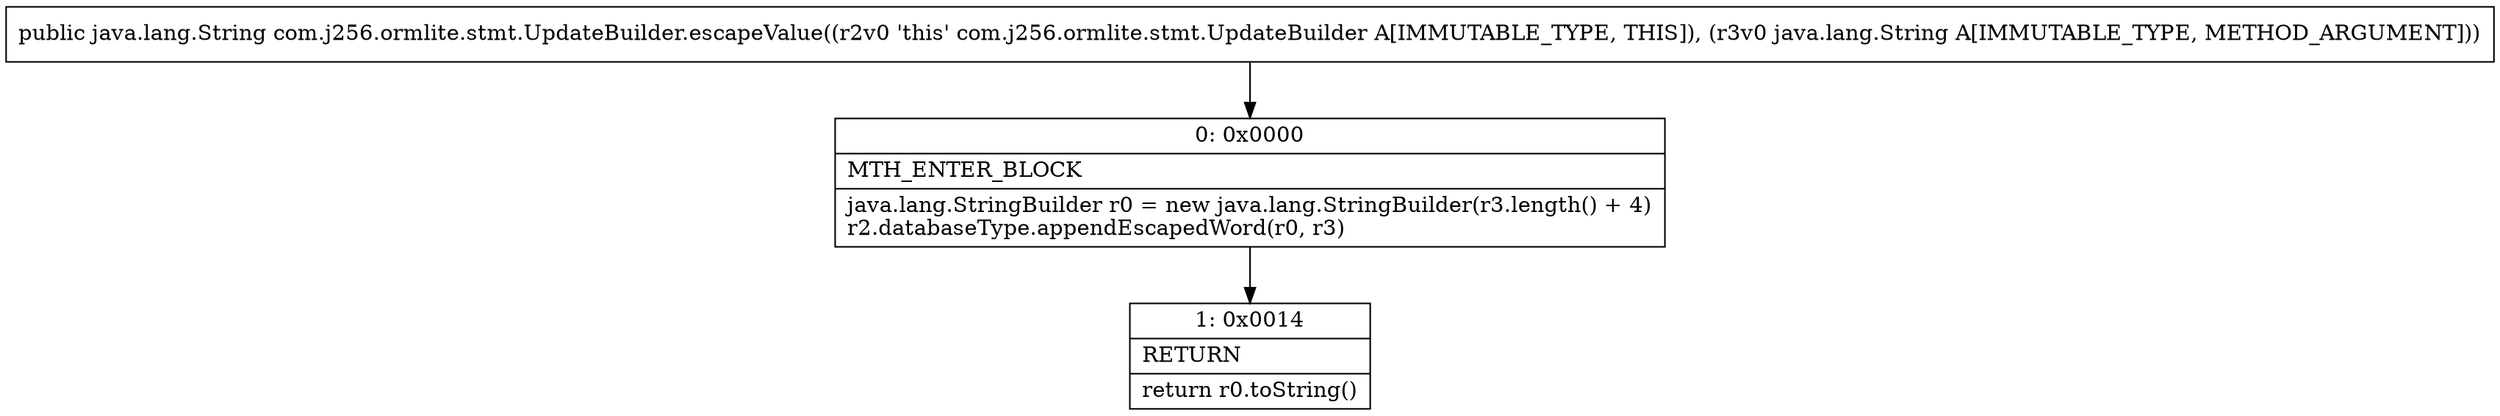 digraph "CFG forcom.j256.ormlite.stmt.UpdateBuilder.escapeValue(Ljava\/lang\/String;)Ljava\/lang\/String;" {
Node_0 [shape=record,label="{0\:\ 0x0000|MTH_ENTER_BLOCK\l|java.lang.StringBuilder r0 = new java.lang.StringBuilder(r3.length() + 4)\lr2.databaseType.appendEscapedWord(r0, r3)\l}"];
Node_1 [shape=record,label="{1\:\ 0x0014|RETURN\l|return r0.toString()\l}"];
MethodNode[shape=record,label="{public java.lang.String com.j256.ormlite.stmt.UpdateBuilder.escapeValue((r2v0 'this' com.j256.ormlite.stmt.UpdateBuilder A[IMMUTABLE_TYPE, THIS]), (r3v0 java.lang.String A[IMMUTABLE_TYPE, METHOD_ARGUMENT])) }"];
MethodNode -> Node_0;
Node_0 -> Node_1;
}

